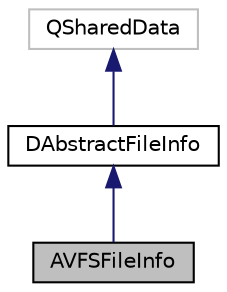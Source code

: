 digraph "AVFSFileInfo"
{
  edge [fontname="Helvetica",fontsize="10",labelfontname="Helvetica",labelfontsize="10"];
  node [fontname="Helvetica",fontsize="10",shape=record];
  Node3 [label="AVFSFileInfo",height=0.2,width=0.4,color="black", fillcolor="grey75", style="filled", fontcolor="black"];
  Node4 -> Node3 [dir="back",color="midnightblue",fontsize="10",style="solid",fontname="Helvetica"];
  Node4 [label="DAbstractFileInfo",height=0.2,width=0.4,color="black", fillcolor="white", style="filled",URL="$class_d_abstract_file_info.html"];
  Node5 -> Node4 [dir="back",color="midnightblue",fontsize="10",style="solid",fontname="Helvetica"];
  Node5 [label="QSharedData",height=0.2,width=0.4,color="grey75", fillcolor="white", style="filled"];
}
